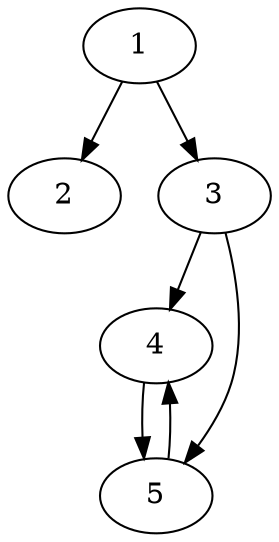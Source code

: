 digraph G {

	"1" [];
	"2" [];
	"3" [];
	"4" [];
	"5" [];
	"1" -> "2" [];
	"1" -> "3" [];
	"3" -> "4" [];
	"3" -> "5" [];
	"4" -> "5" [];
	"5" -> "4" [];
}
